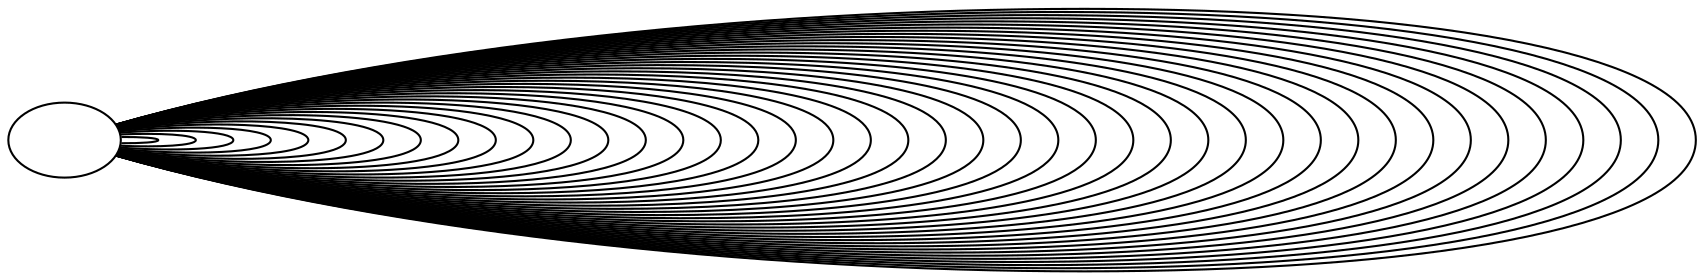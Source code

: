 graph G {
"";
"";
"";
"";
"";
"";
"";
"";
"";
"";
"";
"";
"";
"";
"";
"";
"";
"";
"";
"";
"";
"";
"";
"";
"";
"";
"";
"";
"";
"";
"";
"";
"";
"";
"";
"";
"";
"";
"";
"";
"";
"";
"";
"";
"";
"";
"";
"";
"";
"";
"";
"";
"";
"";
"";
"";
"";
"";
"";
"";
"";
"";
"";
"";
"";
"";
"";
"";
"";
"";
"";
"";
"";
"";
"";
"";
"";
"";
"";
"";
"";
"";
"";
"";
"";
"";
"";
"";
"";
"";
"";
"";
"";
"";
"";
"";
"";
"";
"";
"";
"";
"";
"";
"";
"";
"";
"";
"";
"";
"";
"";
"";
"";
"";
"";
"";
"";
"";
"";
"";
""--"" ;
""--"" ;
""--"" ;
""--"" ;
""--"" ;
""--"" ;
""--"" ;
""--"" ;
""--"" ;
""--"" ;
""--"" ;
""--"" ;
""--"" ;
""--"" ;
""--"" ;
""--"" ;
""--"" ;
""--"" ;
""--"" ;
""--"" ;
""--"" ;
""--"" ;
""--"" ;
""--"" ;
""--"" ;
""--"" ;
""--"" ;
""--"" ;
""--"" ;
""--"" ;
""--"" ;
""--"" ;
""--"" ;
""--"" ;
""--"" ;
""--"" ;
""--"" ;
""--"" ;
""--"" ;
""--"" ;
""--"" ;
""--"" ;
}
